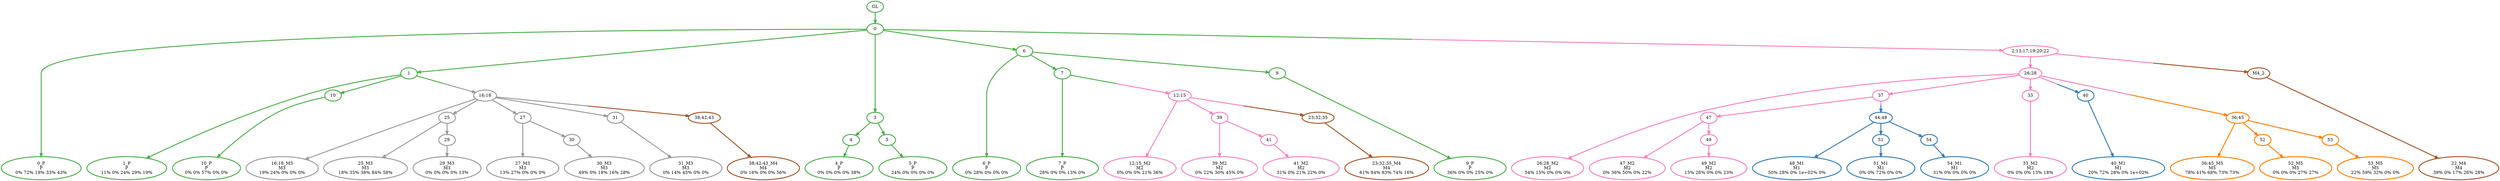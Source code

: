 digraph T {
	{
		rank=same
		63 [penwidth=3,colorscheme=set19,color=3,label="0_P\nP\n0% 72% 19% 33% 43%"]
		61 [penwidth=3,colorscheme=set19,color=3,label="1_P\nP\n11% 0% 24% 29% 19%"]
		59 [penwidth=3,colorscheme=set19,color=3,label="10_P\nP\n0% 0% 57% 0% 0%"]
		56 [penwidth=3,colorscheme=set19,color=3,label="4_P\nP\n0% 0% 0% 0% 38%"]
		54 [penwidth=3,colorscheme=set19,color=3,label="5_P\nP\n24% 0% 0% 0% 0%"]
		52 [penwidth=3,colorscheme=set19,color=3,label="6_P\nP\n0% 28% 0% 0% 0%"]
		50 [penwidth=3,colorscheme=set19,color=3,label="7_P\nP\n28% 0% 0% 13% 0%"]
		48 [penwidth=3,colorscheme=set19,color=3,label="9_P\nP\n36% 0% 0% 25% 0%"]
		45 [penwidth=3,colorscheme=set19,color=2,label="48_M1\nM1\n50% 28% 0% 1e+02% 0%"]
		43 [penwidth=3,colorscheme=set19,color=2,label="51_M1\nM1\n0% 0% 72% 0% 0%"]
		41 [penwidth=3,colorscheme=set19,color=2,label="54_M1\nM1\n31% 0% 0% 0% 0%"]
		40 [penwidth=3,colorscheme=set19,color=2,label="40_M1\nM1\n20% 72% 28% 0% 1e+02%"]
		39 [penwidth=3,colorscheme=set19,color=8,label="26;28_M2\nM2\n54% 15% 0% 0% 0%"]
		37 [penwidth=3,colorscheme=set19,color=8,label="33_M2\nM2\n0% 0% 0% 13% 18%"]
		35 [penwidth=3,colorscheme=set19,color=8,label="47_M2\nM2\n0% 36% 50% 0% 22%"]
		33 [penwidth=3,colorscheme=set19,color=8,label="49_M2\nM2\n15% 26% 0% 0% 23%"]
		32 [penwidth=3,colorscheme=set19,color=8,label="12;15_M2\nM2\n0% 0% 0% 21% 36%"]
		30 [penwidth=3,colorscheme=set19,color=8,label="39_M2\nM2\n0% 22% 30% 45% 0%"]
		28 [penwidth=3,colorscheme=set19,color=8,label="41_M2\nM2\n31% 0% 21% 22% 0%"]
		27 [penwidth=3,colorscheme=set19,color=9,label="16;18_M3\nM3\n19% 24% 0% 0% 0%"]
		25 [penwidth=3,colorscheme=set19,color=9,label="25_M3\nM3\n18% 35% 38% 84% 58%"]
		23 [penwidth=3,colorscheme=set19,color=9,label="29_M3\nM3\n0% 0% 0% 0% 13%"]
		21 [penwidth=3,colorscheme=set19,color=9,label="27_M3\nM3\n13% 27% 0% 0% 0%"]
		19 [penwidth=3,colorscheme=set19,color=9,label="30_M3\nM3\n49% 0% 18% 16% 28%"]
		17 [penwidth=3,colorscheme=set19,color=9,label="31_M3\nM3\n0% 14% 45% 0% 0%"]
		16 [penwidth=3,colorscheme=set19,color=7,label="38;42;43_M4\nM4\n0% 16% 0% 0% 56%"]
		15 [penwidth=3,colorscheme=set19,color=7,label="22_M4\nM4\n39% 0% 17% 26% 28%"]
		14 [penwidth=3,colorscheme=set19,color=7,label="23;32;35_M4\nM4\n61% 84% 83% 74% 16%"]
		13 [penwidth=3,colorscheme=set19,color=5,label="36;45_M5\nM5\n78% 41% 68% 73% 73%"]
		11 [penwidth=3,colorscheme=set19,color=5,label="52_M5\nM5\n0% 0% 0% 27% 27%"]
		9 [penwidth=3,colorscheme=set19,color=5,label="53_M5\nM5\n22% 59% 32% 0% 0%"]
	}
	65 [penwidth=3,colorscheme=set19,color=3,label="GL"]
	64 [penwidth=3,colorscheme=set19,color=3,label="0"]
	62 [penwidth=3,colorscheme=set19,color=3,label="1"]
	60 [penwidth=3,colorscheme=set19,color=3,label="10"]
	58 [penwidth=3,colorscheme=set19,color=3,label="3"]
	57 [penwidth=3,colorscheme=set19,color=3,label="4"]
	55 [penwidth=3,colorscheme=set19,color=3,label="5"]
	53 [penwidth=3,colorscheme=set19,color=3,label="6"]
	51 [penwidth=3,colorscheme=set19,color=3,label="7"]
	49 [penwidth=3,colorscheme=set19,color=3,label="9"]
	47 [penwidth=3,colorscheme=set19,color=8,label="26;28"]
	46 [penwidth=3,colorscheme=set19,color=8,label="37"]
	44 [penwidth=3,colorscheme=set19,color=2,label="51"]
	42 [penwidth=3,colorscheme=set19,color=2,label="54"]
	38 [penwidth=3,colorscheme=set19,color=8,label="33"]
	36 [penwidth=3,colorscheme=set19,color=8,label="47"]
	34 [penwidth=3,colorscheme=set19,color=8,label="49"]
	31 [penwidth=3,colorscheme=set19,color=8,label="39"]
	29 [penwidth=3,colorscheme=set19,color=8,label="41"]
	26 [penwidth=3,colorscheme=set19,color=9,label="25"]
	24 [penwidth=3,colorscheme=set19,color=9,label="29"]
	22 [penwidth=3,colorscheme=set19,color=9,label="27"]
	20 [penwidth=3,colorscheme=set19,color=9,label="30"]
	18 [penwidth=3,colorscheme=set19,color=9,label="31"]
	12 [penwidth=3,colorscheme=set19,color=5,label="52"]
	10 [penwidth=3,colorscheme=set19,color=5,label="53"]
	8 [penwidth=3,colorscheme=set19,color=7,label="38;42;43"]
	7 [penwidth=3,colorscheme=set19,color=2,label="40"]
	6 [penwidth=3,colorscheme=set19,color=2,label="44;48"]
	5 [penwidth=3,colorscheme=set19,color=5,label="36;45"]
	4 [penwidth=3,colorscheme=set19,color=7,label="23;32;35"]
	3 [penwidth=3,colorscheme=set19,color=7,label="M4_2"]
	2 [penwidth=3,colorscheme=set19,color=9,label="16;18"]
	1 [penwidth=3,colorscheme=set19,color=8,label="12;15"]
	0 [penwidth=3,colorscheme=set19,color=8,label="2;13;17;19;20;22"]
	65 -> 64 [penwidth=3,colorscheme=set19,color=3]
	64 -> 63 [penwidth=3,colorscheme=set19,color=3]
	64 -> 62 [penwidth=3,colorscheme=set19,color=3]
	64 -> 58 [penwidth=3,colorscheme=set19,color=3]
	64 -> 53 [penwidth=3,colorscheme=set19,color=3]
	64 -> 0 [penwidth=3,colorscheme=set19,color="3;0.5:8"]
	62 -> 61 [penwidth=3,colorscheme=set19,color=3]
	62 -> 60 [penwidth=3,colorscheme=set19,color=3]
	62 -> 2 [penwidth=3,colorscheme=set19,color="3;0.5:9"]
	60 -> 59 [penwidth=3,colorscheme=set19,color=3]
	58 -> 57 [penwidth=3,colorscheme=set19,color=3]
	58 -> 55 [penwidth=3,colorscheme=set19,color=3]
	57 -> 56 [penwidth=3,colorscheme=set19,color=3]
	55 -> 54 [penwidth=3,colorscheme=set19,color=3]
	53 -> 52 [penwidth=3,colorscheme=set19,color=3]
	53 -> 51 [penwidth=3,colorscheme=set19,color=3]
	53 -> 49 [penwidth=3,colorscheme=set19,color=3]
	51 -> 50 [penwidth=3,colorscheme=set19,color=3]
	51 -> 1 [penwidth=3,colorscheme=set19,color="3;0.5:8"]
	49 -> 48 [penwidth=3,colorscheme=set19,color=3]
	47 -> 46 [penwidth=3,colorscheme=set19,color=8]
	47 -> 39 [penwidth=3,colorscheme=set19,color=8]
	47 -> 38 [penwidth=3,colorscheme=set19,color=8]
	47 -> 5 [penwidth=3,colorscheme=set19,color="8;0.5:5"]
	47 -> 7 [penwidth=3,colorscheme=set19,color="8;0.5:2"]
	46 -> 36 [penwidth=3,colorscheme=set19,color=8]
	46 -> 6 [penwidth=3,colorscheme=set19,color="8;0.5:2"]
	44 -> 43 [penwidth=3,colorscheme=set19,color=2]
	42 -> 41 [penwidth=3,colorscheme=set19,color=2]
	38 -> 37 [penwidth=3,colorscheme=set19,color=8]
	36 -> 35 [penwidth=3,colorscheme=set19,color=8]
	36 -> 34 [penwidth=3,colorscheme=set19,color=8]
	34 -> 33 [penwidth=3,colorscheme=set19,color=8]
	31 -> 30 [penwidth=3,colorscheme=set19,color=8]
	31 -> 29 [penwidth=3,colorscheme=set19,color=8]
	29 -> 28 [penwidth=3,colorscheme=set19,color=8]
	26 -> 25 [penwidth=3,colorscheme=set19,color=9]
	26 -> 24 [penwidth=3,colorscheme=set19,color=9]
	24 -> 23 [penwidth=3,colorscheme=set19,color=9]
	22 -> 21 [penwidth=3,colorscheme=set19,color=9]
	22 -> 20 [penwidth=3,colorscheme=set19,color=9]
	20 -> 19 [penwidth=3,colorscheme=set19,color=9]
	18 -> 17 [penwidth=3,colorscheme=set19,color=9]
	12 -> 11 [penwidth=3,colorscheme=set19,color=5]
	10 -> 9 [penwidth=3,colorscheme=set19,color=5]
	8 -> 16 [penwidth=3,colorscheme=set19,color=7]
	7 -> 40 [penwidth=3,colorscheme=set19,color=2]
	6 -> 45 [penwidth=3,colorscheme=set19,color=2]
	6 -> 44 [penwidth=3,colorscheme=set19,color=2]
	6 -> 42 [penwidth=3,colorscheme=set19,color=2]
	5 -> 13 [penwidth=3,colorscheme=set19,color=5]
	5 -> 12 [penwidth=3,colorscheme=set19,color=5]
	5 -> 10 [penwidth=3,colorscheme=set19,color=5]
	4 -> 14 [penwidth=3,colorscheme=set19,color=7]
	3 -> 15 [penwidth=3,colorscheme=set19,color=7]
	2 -> 27 [penwidth=3,colorscheme=set19,color=9]
	2 -> 26 [penwidth=3,colorscheme=set19,color=9]
	2 -> 22 [penwidth=3,colorscheme=set19,color=9]
	2 -> 18 [penwidth=3,colorscheme=set19,color=9]
	2 -> 8 [penwidth=3,colorscheme=set19,color="9;0.5:7"]
	1 -> 32 [penwidth=3,colorscheme=set19,color=8]
	1 -> 31 [penwidth=3,colorscheme=set19,color=8]
	1 -> 4 [penwidth=3,colorscheme=set19,color="8;0.5:7"]
	0 -> 47 [penwidth=3,colorscheme=set19,color=8]
	0 -> 3 [penwidth=3,colorscheme=set19,color="8;0.5:7"]
}
